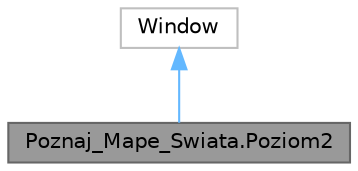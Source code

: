 digraph "Poznaj_Mape_Swiata.Poziom2"
{
 // LATEX_PDF_SIZE
  bgcolor="transparent";
  edge [fontname=Helvetica,fontsize=10,labelfontname=Helvetica,labelfontsize=10];
  node [fontname=Helvetica,fontsize=10,shape=box,height=0.2,width=0.4];
  Node1 [label="Poznaj_Mape_Swiata.Poziom2",height=0.2,width=0.4,color="gray40", fillcolor="grey60", style="filled", fontcolor="black",tooltip="Podklasa obslugujaca mape europy"];
  Node2 -> Node1 [dir="back",color="steelblue1",style="solid"];
  Node2 [label="Window",height=0.2,width=0.4,color="grey75", fillcolor="white", style="filled",tooltip=" "];
}
